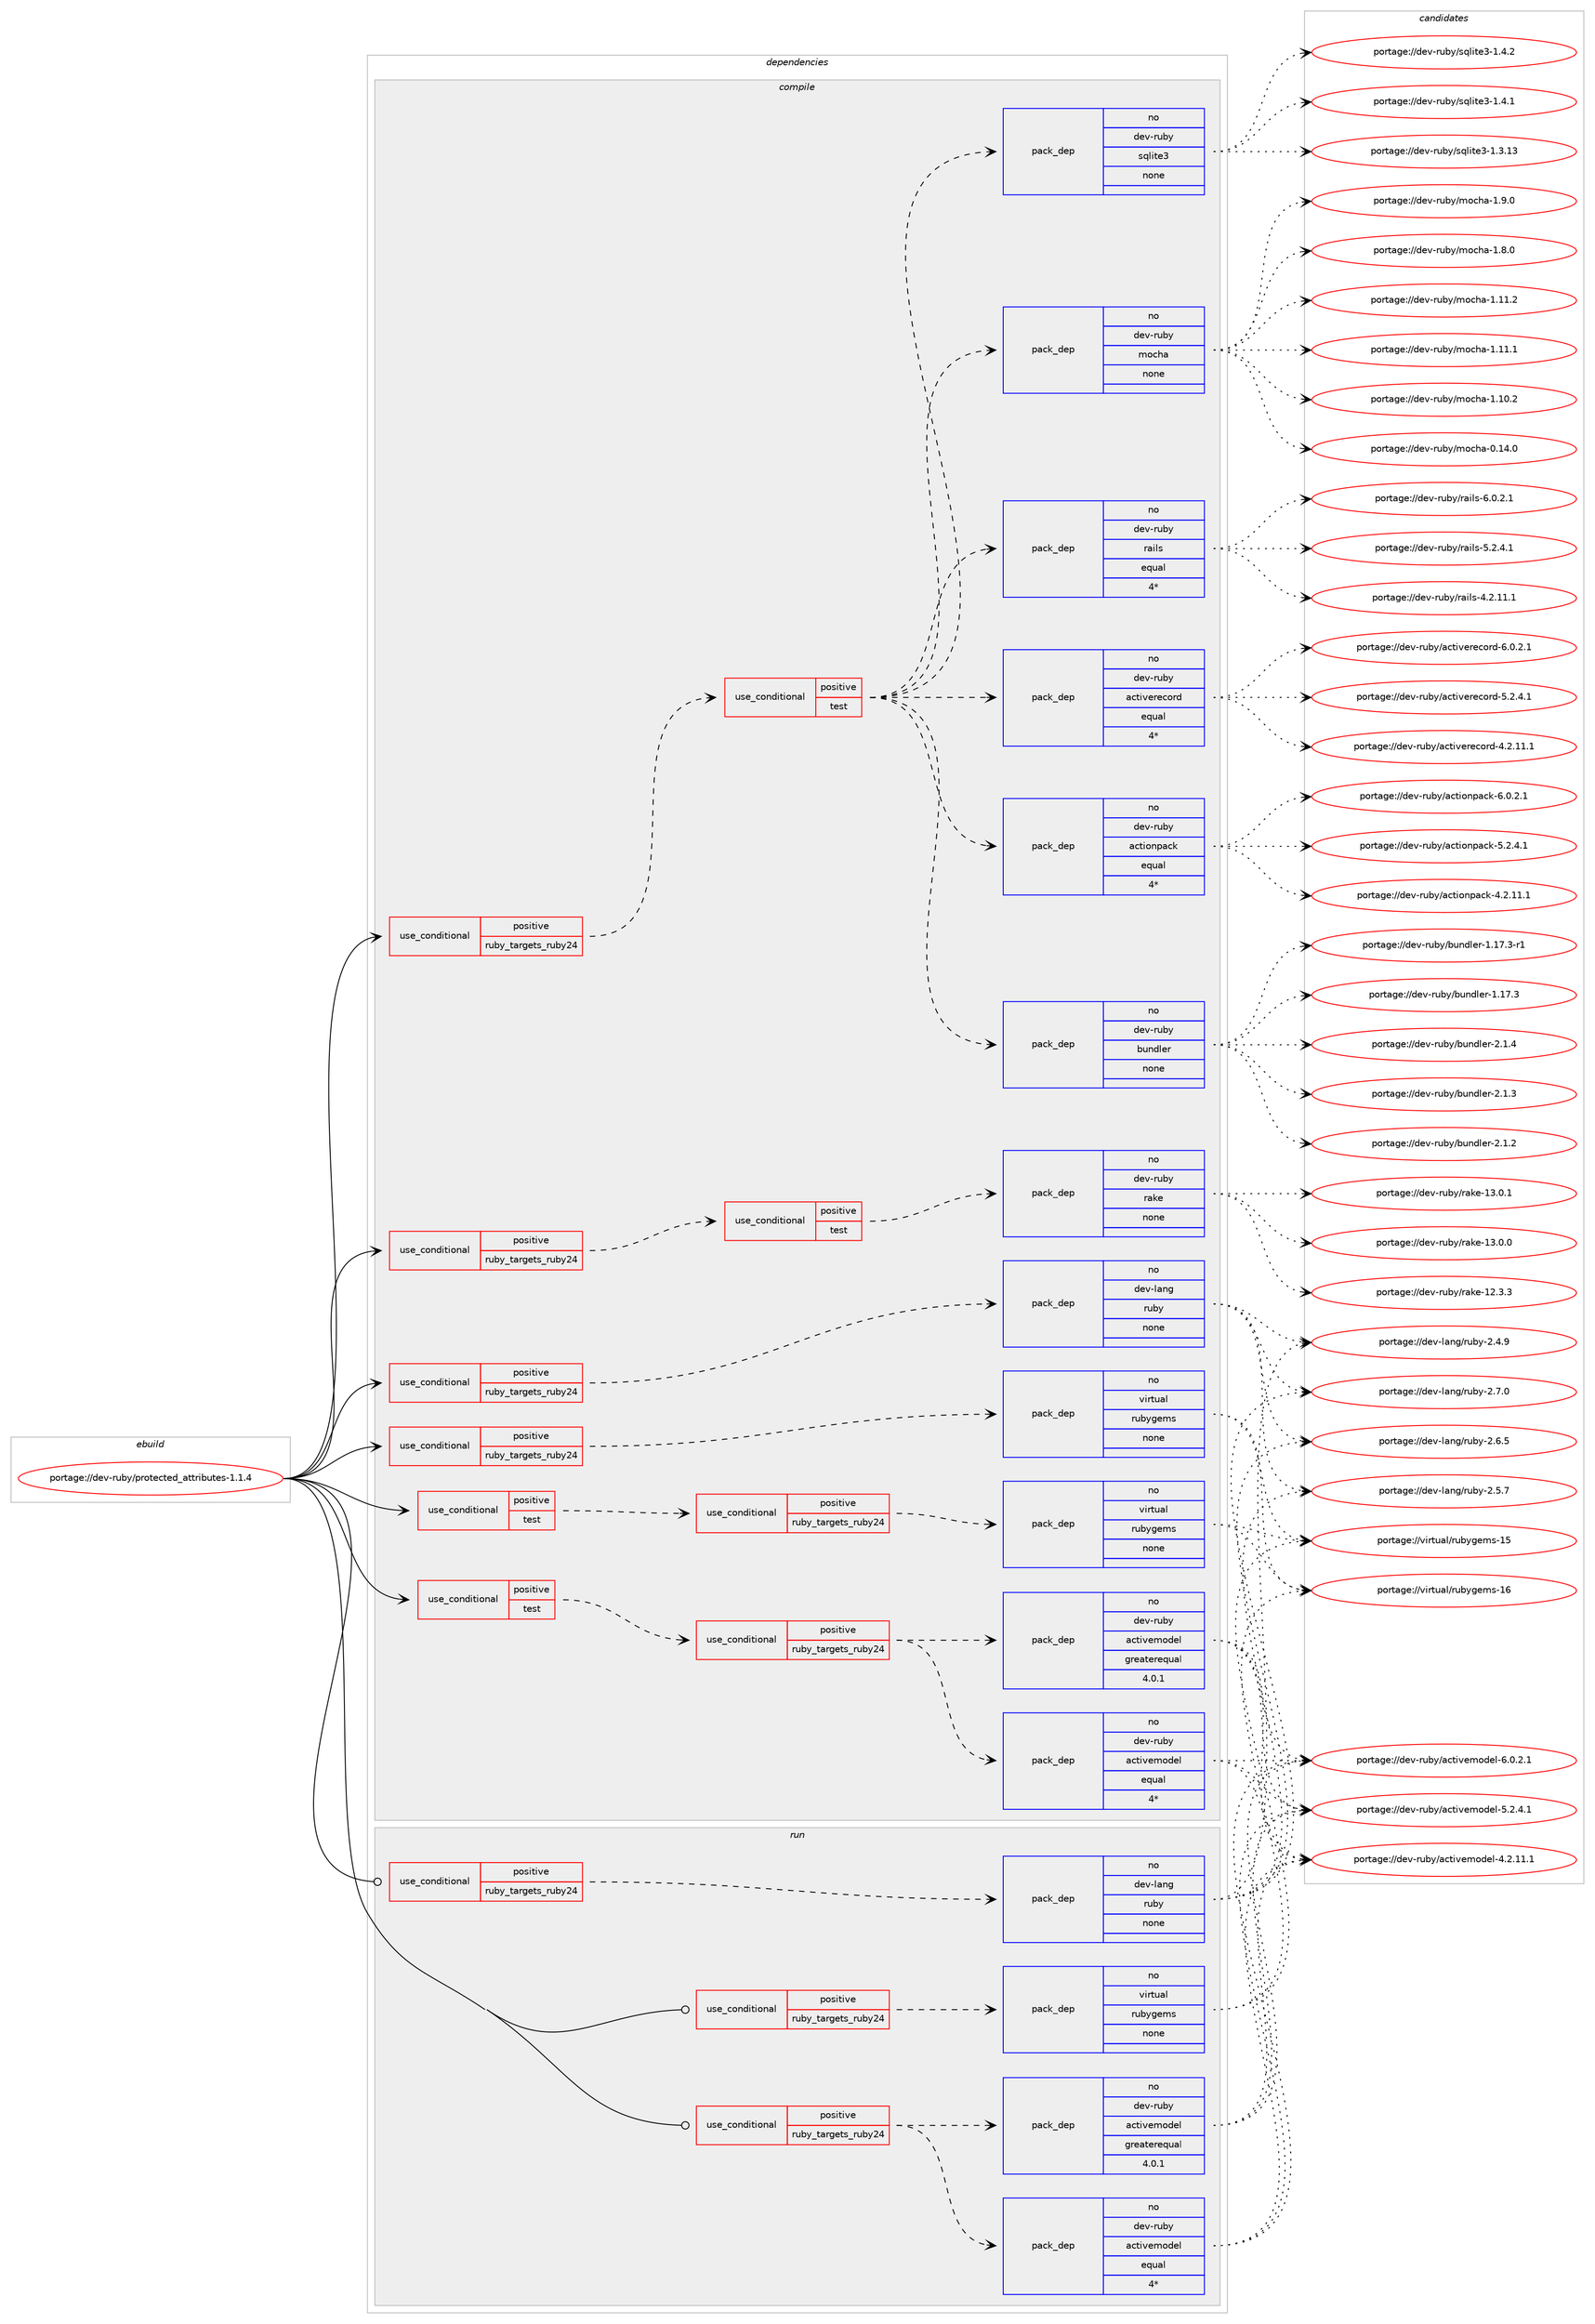 digraph prolog {

# *************
# Graph options
# *************

newrank=true;
concentrate=true;
compound=true;
graph [rankdir=LR,fontname=Helvetica,fontsize=10,ranksep=1.5];#, ranksep=2.5, nodesep=0.2];
edge  [arrowhead=vee];
node  [fontname=Helvetica,fontsize=10];

# **********
# The ebuild
# **********

subgraph cluster_leftcol {
color=gray;
rank=same;
label=<<i>ebuild</i>>;
id [label="portage://dev-ruby/protected_attributes-1.1.4", color=red, width=4, href="../dev-ruby/protected_attributes-1.1.4.svg"];
}

# ****************
# The dependencies
# ****************

subgraph cluster_midcol {
color=gray;
label=<<i>dependencies</i>>;
subgraph cluster_compile {
fillcolor="#eeeeee";
style=filled;
label=<<i>compile</i>>;
subgraph cond78165 {
dependency338332 [label=<<TABLE BORDER="0" CELLBORDER="1" CELLSPACING="0" CELLPADDING="4"><TR><TD ROWSPAN="3" CELLPADDING="10">use_conditional</TD></TR><TR><TD>positive</TD></TR><TR><TD>ruby_targets_ruby24</TD></TR></TABLE>>, shape=none, color=red];
subgraph cond78166 {
dependency338333 [label=<<TABLE BORDER="0" CELLBORDER="1" CELLSPACING="0" CELLPADDING="4"><TR><TD ROWSPAN="3" CELLPADDING="10">use_conditional</TD></TR><TR><TD>positive</TD></TR><TR><TD>test</TD></TR></TABLE>>, shape=none, color=red];
subgraph pack255420 {
dependency338334 [label=<<TABLE BORDER="0" CELLBORDER="1" CELLSPACING="0" CELLPADDING="4" WIDTH="220"><TR><TD ROWSPAN="6" CELLPADDING="30">pack_dep</TD></TR><TR><TD WIDTH="110">no</TD></TR><TR><TD>dev-ruby</TD></TR><TR><TD>bundler</TD></TR><TR><TD>none</TD></TR><TR><TD></TD></TR></TABLE>>, shape=none, color=blue];
}
dependency338333:e -> dependency338334:w [weight=20,style="dashed",arrowhead="vee"];
subgraph pack255421 {
dependency338335 [label=<<TABLE BORDER="0" CELLBORDER="1" CELLSPACING="0" CELLPADDING="4" WIDTH="220"><TR><TD ROWSPAN="6" CELLPADDING="30">pack_dep</TD></TR><TR><TD WIDTH="110">no</TD></TR><TR><TD>dev-ruby</TD></TR><TR><TD>actionpack</TD></TR><TR><TD>equal</TD></TR><TR><TD>4*</TD></TR></TABLE>>, shape=none, color=blue];
}
dependency338333:e -> dependency338335:w [weight=20,style="dashed",arrowhead="vee"];
subgraph pack255422 {
dependency338336 [label=<<TABLE BORDER="0" CELLBORDER="1" CELLSPACING="0" CELLPADDING="4" WIDTH="220"><TR><TD ROWSPAN="6" CELLPADDING="30">pack_dep</TD></TR><TR><TD WIDTH="110">no</TD></TR><TR><TD>dev-ruby</TD></TR><TR><TD>activerecord</TD></TR><TR><TD>equal</TD></TR><TR><TD>4*</TD></TR></TABLE>>, shape=none, color=blue];
}
dependency338333:e -> dependency338336:w [weight=20,style="dashed",arrowhead="vee"];
subgraph pack255423 {
dependency338337 [label=<<TABLE BORDER="0" CELLBORDER="1" CELLSPACING="0" CELLPADDING="4" WIDTH="220"><TR><TD ROWSPAN="6" CELLPADDING="30">pack_dep</TD></TR><TR><TD WIDTH="110">no</TD></TR><TR><TD>dev-ruby</TD></TR><TR><TD>rails</TD></TR><TR><TD>equal</TD></TR><TR><TD>4*</TD></TR></TABLE>>, shape=none, color=blue];
}
dependency338333:e -> dependency338337:w [weight=20,style="dashed",arrowhead="vee"];
subgraph pack255424 {
dependency338338 [label=<<TABLE BORDER="0" CELLBORDER="1" CELLSPACING="0" CELLPADDING="4" WIDTH="220"><TR><TD ROWSPAN="6" CELLPADDING="30">pack_dep</TD></TR><TR><TD WIDTH="110">no</TD></TR><TR><TD>dev-ruby</TD></TR><TR><TD>mocha</TD></TR><TR><TD>none</TD></TR><TR><TD></TD></TR></TABLE>>, shape=none, color=blue];
}
dependency338333:e -> dependency338338:w [weight=20,style="dashed",arrowhead="vee"];
subgraph pack255425 {
dependency338339 [label=<<TABLE BORDER="0" CELLBORDER="1" CELLSPACING="0" CELLPADDING="4" WIDTH="220"><TR><TD ROWSPAN="6" CELLPADDING="30">pack_dep</TD></TR><TR><TD WIDTH="110">no</TD></TR><TR><TD>dev-ruby</TD></TR><TR><TD>sqlite3</TD></TR><TR><TD>none</TD></TR><TR><TD></TD></TR></TABLE>>, shape=none, color=blue];
}
dependency338333:e -> dependency338339:w [weight=20,style="dashed",arrowhead="vee"];
}
dependency338332:e -> dependency338333:w [weight=20,style="dashed",arrowhead="vee"];
}
id:e -> dependency338332:w [weight=20,style="solid",arrowhead="vee"];
subgraph cond78167 {
dependency338340 [label=<<TABLE BORDER="0" CELLBORDER="1" CELLSPACING="0" CELLPADDING="4"><TR><TD ROWSPAN="3" CELLPADDING="10">use_conditional</TD></TR><TR><TD>positive</TD></TR><TR><TD>ruby_targets_ruby24</TD></TR></TABLE>>, shape=none, color=red];
subgraph cond78168 {
dependency338341 [label=<<TABLE BORDER="0" CELLBORDER="1" CELLSPACING="0" CELLPADDING="4"><TR><TD ROWSPAN="3" CELLPADDING="10">use_conditional</TD></TR><TR><TD>positive</TD></TR><TR><TD>test</TD></TR></TABLE>>, shape=none, color=red];
subgraph pack255426 {
dependency338342 [label=<<TABLE BORDER="0" CELLBORDER="1" CELLSPACING="0" CELLPADDING="4" WIDTH="220"><TR><TD ROWSPAN="6" CELLPADDING="30">pack_dep</TD></TR><TR><TD WIDTH="110">no</TD></TR><TR><TD>dev-ruby</TD></TR><TR><TD>rake</TD></TR><TR><TD>none</TD></TR><TR><TD></TD></TR></TABLE>>, shape=none, color=blue];
}
dependency338341:e -> dependency338342:w [weight=20,style="dashed",arrowhead="vee"];
}
dependency338340:e -> dependency338341:w [weight=20,style="dashed",arrowhead="vee"];
}
id:e -> dependency338340:w [weight=20,style="solid",arrowhead="vee"];
subgraph cond78169 {
dependency338343 [label=<<TABLE BORDER="0" CELLBORDER="1" CELLSPACING="0" CELLPADDING="4"><TR><TD ROWSPAN="3" CELLPADDING="10">use_conditional</TD></TR><TR><TD>positive</TD></TR><TR><TD>ruby_targets_ruby24</TD></TR></TABLE>>, shape=none, color=red];
subgraph pack255427 {
dependency338344 [label=<<TABLE BORDER="0" CELLBORDER="1" CELLSPACING="0" CELLPADDING="4" WIDTH="220"><TR><TD ROWSPAN="6" CELLPADDING="30">pack_dep</TD></TR><TR><TD WIDTH="110">no</TD></TR><TR><TD>dev-lang</TD></TR><TR><TD>ruby</TD></TR><TR><TD>none</TD></TR><TR><TD></TD></TR></TABLE>>, shape=none, color=blue];
}
dependency338343:e -> dependency338344:w [weight=20,style="dashed",arrowhead="vee"];
}
id:e -> dependency338343:w [weight=20,style="solid",arrowhead="vee"];
subgraph cond78170 {
dependency338345 [label=<<TABLE BORDER="0" CELLBORDER="1" CELLSPACING="0" CELLPADDING="4"><TR><TD ROWSPAN="3" CELLPADDING="10">use_conditional</TD></TR><TR><TD>positive</TD></TR><TR><TD>ruby_targets_ruby24</TD></TR></TABLE>>, shape=none, color=red];
subgraph pack255428 {
dependency338346 [label=<<TABLE BORDER="0" CELLBORDER="1" CELLSPACING="0" CELLPADDING="4" WIDTH="220"><TR><TD ROWSPAN="6" CELLPADDING="30">pack_dep</TD></TR><TR><TD WIDTH="110">no</TD></TR><TR><TD>virtual</TD></TR><TR><TD>rubygems</TD></TR><TR><TD>none</TD></TR><TR><TD></TD></TR></TABLE>>, shape=none, color=blue];
}
dependency338345:e -> dependency338346:w [weight=20,style="dashed",arrowhead="vee"];
}
id:e -> dependency338345:w [weight=20,style="solid",arrowhead="vee"];
subgraph cond78171 {
dependency338347 [label=<<TABLE BORDER="0" CELLBORDER="1" CELLSPACING="0" CELLPADDING="4"><TR><TD ROWSPAN="3" CELLPADDING="10">use_conditional</TD></TR><TR><TD>positive</TD></TR><TR><TD>test</TD></TR></TABLE>>, shape=none, color=red];
subgraph cond78172 {
dependency338348 [label=<<TABLE BORDER="0" CELLBORDER="1" CELLSPACING="0" CELLPADDING="4"><TR><TD ROWSPAN="3" CELLPADDING="10">use_conditional</TD></TR><TR><TD>positive</TD></TR><TR><TD>ruby_targets_ruby24</TD></TR></TABLE>>, shape=none, color=red];
subgraph pack255429 {
dependency338349 [label=<<TABLE BORDER="0" CELLBORDER="1" CELLSPACING="0" CELLPADDING="4" WIDTH="220"><TR><TD ROWSPAN="6" CELLPADDING="30">pack_dep</TD></TR><TR><TD WIDTH="110">no</TD></TR><TR><TD>dev-ruby</TD></TR><TR><TD>activemodel</TD></TR><TR><TD>equal</TD></TR><TR><TD>4*</TD></TR></TABLE>>, shape=none, color=blue];
}
dependency338348:e -> dependency338349:w [weight=20,style="dashed",arrowhead="vee"];
subgraph pack255430 {
dependency338350 [label=<<TABLE BORDER="0" CELLBORDER="1" CELLSPACING="0" CELLPADDING="4" WIDTH="220"><TR><TD ROWSPAN="6" CELLPADDING="30">pack_dep</TD></TR><TR><TD WIDTH="110">no</TD></TR><TR><TD>dev-ruby</TD></TR><TR><TD>activemodel</TD></TR><TR><TD>greaterequal</TD></TR><TR><TD>4.0.1</TD></TR></TABLE>>, shape=none, color=blue];
}
dependency338348:e -> dependency338350:w [weight=20,style="dashed",arrowhead="vee"];
}
dependency338347:e -> dependency338348:w [weight=20,style="dashed",arrowhead="vee"];
}
id:e -> dependency338347:w [weight=20,style="solid",arrowhead="vee"];
subgraph cond78173 {
dependency338351 [label=<<TABLE BORDER="0" CELLBORDER="1" CELLSPACING="0" CELLPADDING="4"><TR><TD ROWSPAN="3" CELLPADDING="10">use_conditional</TD></TR><TR><TD>positive</TD></TR><TR><TD>test</TD></TR></TABLE>>, shape=none, color=red];
subgraph cond78174 {
dependency338352 [label=<<TABLE BORDER="0" CELLBORDER="1" CELLSPACING="0" CELLPADDING="4"><TR><TD ROWSPAN="3" CELLPADDING="10">use_conditional</TD></TR><TR><TD>positive</TD></TR><TR><TD>ruby_targets_ruby24</TD></TR></TABLE>>, shape=none, color=red];
subgraph pack255431 {
dependency338353 [label=<<TABLE BORDER="0" CELLBORDER="1" CELLSPACING="0" CELLPADDING="4" WIDTH="220"><TR><TD ROWSPAN="6" CELLPADDING="30">pack_dep</TD></TR><TR><TD WIDTH="110">no</TD></TR><TR><TD>virtual</TD></TR><TR><TD>rubygems</TD></TR><TR><TD>none</TD></TR><TR><TD></TD></TR></TABLE>>, shape=none, color=blue];
}
dependency338352:e -> dependency338353:w [weight=20,style="dashed",arrowhead="vee"];
}
dependency338351:e -> dependency338352:w [weight=20,style="dashed",arrowhead="vee"];
}
id:e -> dependency338351:w [weight=20,style="solid",arrowhead="vee"];
}
subgraph cluster_compileandrun {
fillcolor="#eeeeee";
style=filled;
label=<<i>compile and run</i>>;
}
subgraph cluster_run {
fillcolor="#eeeeee";
style=filled;
label=<<i>run</i>>;
subgraph cond78175 {
dependency338354 [label=<<TABLE BORDER="0" CELLBORDER="1" CELLSPACING="0" CELLPADDING="4"><TR><TD ROWSPAN="3" CELLPADDING="10">use_conditional</TD></TR><TR><TD>positive</TD></TR><TR><TD>ruby_targets_ruby24</TD></TR></TABLE>>, shape=none, color=red];
subgraph pack255432 {
dependency338355 [label=<<TABLE BORDER="0" CELLBORDER="1" CELLSPACING="0" CELLPADDING="4" WIDTH="220"><TR><TD ROWSPAN="6" CELLPADDING="30">pack_dep</TD></TR><TR><TD WIDTH="110">no</TD></TR><TR><TD>dev-lang</TD></TR><TR><TD>ruby</TD></TR><TR><TD>none</TD></TR><TR><TD></TD></TR></TABLE>>, shape=none, color=blue];
}
dependency338354:e -> dependency338355:w [weight=20,style="dashed",arrowhead="vee"];
}
id:e -> dependency338354:w [weight=20,style="solid",arrowhead="odot"];
subgraph cond78176 {
dependency338356 [label=<<TABLE BORDER="0" CELLBORDER="1" CELLSPACING="0" CELLPADDING="4"><TR><TD ROWSPAN="3" CELLPADDING="10">use_conditional</TD></TR><TR><TD>positive</TD></TR><TR><TD>ruby_targets_ruby24</TD></TR></TABLE>>, shape=none, color=red];
subgraph pack255433 {
dependency338357 [label=<<TABLE BORDER="0" CELLBORDER="1" CELLSPACING="0" CELLPADDING="4" WIDTH="220"><TR><TD ROWSPAN="6" CELLPADDING="30">pack_dep</TD></TR><TR><TD WIDTH="110">no</TD></TR><TR><TD>dev-ruby</TD></TR><TR><TD>activemodel</TD></TR><TR><TD>equal</TD></TR><TR><TD>4*</TD></TR></TABLE>>, shape=none, color=blue];
}
dependency338356:e -> dependency338357:w [weight=20,style="dashed",arrowhead="vee"];
subgraph pack255434 {
dependency338358 [label=<<TABLE BORDER="0" CELLBORDER="1" CELLSPACING="0" CELLPADDING="4" WIDTH="220"><TR><TD ROWSPAN="6" CELLPADDING="30">pack_dep</TD></TR><TR><TD WIDTH="110">no</TD></TR><TR><TD>dev-ruby</TD></TR><TR><TD>activemodel</TD></TR><TR><TD>greaterequal</TD></TR><TR><TD>4.0.1</TD></TR></TABLE>>, shape=none, color=blue];
}
dependency338356:e -> dependency338358:w [weight=20,style="dashed",arrowhead="vee"];
}
id:e -> dependency338356:w [weight=20,style="solid",arrowhead="odot"];
subgraph cond78177 {
dependency338359 [label=<<TABLE BORDER="0" CELLBORDER="1" CELLSPACING="0" CELLPADDING="4"><TR><TD ROWSPAN="3" CELLPADDING="10">use_conditional</TD></TR><TR><TD>positive</TD></TR><TR><TD>ruby_targets_ruby24</TD></TR></TABLE>>, shape=none, color=red];
subgraph pack255435 {
dependency338360 [label=<<TABLE BORDER="0" CELLBORDER="1" CELLSPACING="0" CELLPADDING="4" WIDTH="220"><TR><TD ROWSPAN="6" CELLPADDING="30">pack_dep</TD></TR><TR><TD WIDTH="110">no</TD></TR><TR><TD>virtual</TD></TR><TR><TD>rubygems</TD></TR><TR><TD>none</TD></TR><TR><TD></TD></TR></TABLE>>, shape=none, color=blue];
}
dependency338359:e -> dependency338360:w [weight=20,style="dashed",arrowhead="vee"];
}
id:e -> dependency338359:w [weight=20,style="solid",arrowhead="odot"];
}
}

# **************
# The candidates
# **************

subgraph cluster_choices {
rank=same;
color=gray;
label=<<i>candidates</i>>;

subgraph choice255420 {
color=black;
nodesep=1;
choice10010111845114117981214798117110100108101114455046494652 [label="portage://dev-ruby/bundler-2.1.4", color=red, width=4,href="../dev-ruby/bundler-2.1.4.svg"];
choice10010111845114117981214798117110100108101114455046494651 [label="portage://dev-ruby/bundler-2.1.3", color=red, width=4,href="../dev-ruby/bundler-2.1.3.svg"];
choice10010111845114117981214798117110100108101114455046494650 [label="portage://dev-ruby/bundler-2.1.2", color=red, width=4,href="../dev-ruby/bundler-2.1.2.svg"];
choice10010111845114117981214798117110100108101114454946495546514511449 [label="portage://dev-ruby/bundler-1.17.3-r1", color=red, width=4,href="../dev-ruby/bundler-1.17.3-r1.svg"];
choice1001011184511411798121479811711010010810111445494649554651 [label="portage://dev-ruby/bundler-1.17.3", color=red, width=4,href="../dev-ruby/bundler-1.17.3.svg"];
dependency338334:e -> choice10010111845114117981214798117110100108101114455046494652:w [style=dotted,weight="100"];
dependency338334:e -> choice10010111845114117981214798117110100108101114455046494651:w [style=dotted,weight="100"];
dependency338334:e -> choice10010111845114117981214798117110100108101114455046494650:w [style=dotted,weight="100"];
dependency338334:e -> choice10010111845114117981214798117110100108101114454946495546514511449:w [style=dotted,weight="100"];
dependency338334:e -> choice1001011184511411798121479811711010010810111445494649554651:w [style=dotted,weight="100"];
}
subgraph choice255421 {
color=black;
nodesep=1;
choice100101118451141179812147979911610511111011297991074554464846504649 [label="portage://dev-ruby/actionpack-6.0.2.1", color=red, width=4,href="../dev-ruby/actionpack-6.0.2.1.svg"];
choice100101118451141179812147979911610511111011297991074553465046524649 [label="portage://dev-ruby/actionpack-5.2.4.1", color=red, width=4,href="../dev-ruby/actionpack-5.2.4.1.svg"];
choice10010111845114117981214797991161051111101129799107455246504649494649 [label="portage://dev-ruby/actionpack-4.2.11.1", color=red, width=4,href="../dev-ruby/actionpack-4.2.11.1.svg"];
dependency338335:e -> choice100101118451141179812147979911610511111011297991074554464846504649:w [style=dotted,weight="100"];
dependency338335:e -> choice100101118451141179812147979911610511111011297991074553465046524649:w [style=dotted,weight="100"];
dependency338335:e -> choice10010111845114117981214797991161051111101129799107455246504649494649:w [style=dotted,weight="100"];
}
subgraph choice255422 {
color=black;
nodesep=1;
choice1001011184511411798121479799116105118101114101991111141004554464846504649 [label="portage://dev-ruby/activerecord-6.0.2.1", color=red, width=4,href="../dev-ruby/activerecord-6.0.2.1.svg"];
choice1001011184511411798121479799116105118101114101991111141004553465046524649 [label="portage://dev-ruby/activerecord-5.2.4.1", color=red, width=4,href="../dev-ruby/activerecord-5.2.4.1.svg"];
choice100101118451141179812147979911610511810111410199111114100455246504649494649 [label="portage://dev-ruby/activerecord-4.2.11.1", color=red, width=4,href="../dev-ruby/activerecord-4.2.11.1.svg"];
dependency338336:e -> choice1001011184511411798121479799116105118101114101991111141004554464846504649:w [style=dotted,weight="100"];
dependency338336:e -> choice1001011184511411798121479799116105118101114101991111141004553465046524649:w [style=dotted,weight="100"];
dependency338336:e -> choice100101118451141179812147979911610511810111410199111114100455246504649494649:w [style=dotted,weight="100"];
}
subgraph choice255423 {
color=black;
nodesep=1;
choice100101118451141179812147114971051081154554464846504649 [label="portage://dev-ruby/rails-6.0.2.1", color=red, width=4,href="../dev-ruby/rails-6.0.2.1.svg"];
choice100101118451141179812147114971051081154553465046524649 [label="portage://dev-ruby/rails-5.2.4.1", color=red, width=4,href="../dev-ruby/rails-5.2.4.1.svg"];
choice10010111845114117981214711497105108115455246504649494649 [label="portage://dev-ruby/rails-4.2.11.1", color=red, width=4,href="../dev-ruby/rails-4.2.11.1.svg"];
dependency338337:e -> choice100101118451141179812147114971051081154554464846504649:w [style=dotted,weight="100"];
dependency338337:e -> choice100101118451141179812147114971051081154553465046524649:w [style=dotted,weight="100"];
dependency338337:e -> choice10010111845114117981214711497105108115455246504649494649:w [style=dotted,weight="100"];
}
subgraph choice255424 {
color=black;
nodesep=1;
choice1001011184511411798121471091119910497454946574648 [label="portage://dev-ruby/mocha-1.9.0", color=red, width=4,href="../dev-ruby/mocha-1.9.0.svg"];
choice1001011184511411798121471091119910497454946564648 [label="portage://dev-ruby/mocha-1.8.0", color=red, width=4,href="../dev-ruby/mocha-1.8.0.svg"];
choice100101118451141179812147109111991049745494649494650 [label="portage://dev-ruby/mocha-1.11.2", color=red, width=4,href="../dev-ruby/mocha-1.11.2.svg"];
choice100101118451141179812147109111991049745494649494649 [label="portage://dev-ruby/mocha-1.11.1", color=red, width=4,href="../dev-ruby/mocha-1.11.1.svg"];
choice100101118451141179812147109111991049745494649484650 [label="portage://dev-ruby/mocha-1.10.2", color=red, width=4,href="../dev-ruby/mocha-1.10.2.svg"];
choice100101118451141179812147109111991049745484649524648 [label="portage://dev-ruby/mocha-0.14.0", color=red, width=4,href="../dev-ruby/mocha-0.14.0.svg"];
dependency338338:e -> choice1001011184511411798121471091119910497454946574648:w [style=dotted,weight="100"];
dependency338338:e -> choice1001011184511411798121471091119910497454946564648:w [style=dotted,weight="100"];
dependency338338:e -> choice100101118451141179812147109111991049745494649494650:w [style=dotted,weight="100"];
dependency338338:e -> choice100101118451141179812147109111991049745494649494649:w [style=dotted,weight="100"];
dependency338338:e -> choice100101118451141179812147109111991049745494649484650:w [style=dotted,weight="100"];
dependency338338:e -> choice100101118451141179812147109111991049745484649524648:w [style=dotted,weight="100"];
}
subgraph choice255425 {
color=black;
nodesep=1;
choice10010111845114117981214711511310810511610151454946524650 [label="portage://dev-ruby/sqlite3-1.4.2", color=red, width=4,href="../dev-ruby/sqlite3-1.4.2.svg"];
choice10010111845114117981214711511310810511610151454946524649 [label="portage://dev-ruby/sqlite3-1.4.1", color=red, width=4,href="../dev-ruby/sqlite3-1.4.1.svg"];
choice1001011184511411798121471151131081051161015145494651464951 [label="portage://dev-ruby/sqlite3-1.3.13", color=red, width=4,href="../dev-ruby/sqlite3-1.3.13.svg"];
dependency338339:e -> choice10010111845114117981214711511310810511610151454946524650:w [style=dotted,weight="100"];
dependency338339:e -> choice10010111845114117981214711511310810511610151454946524649:w [style=dotted,weight="100"];
dependency338339:e -> choice1001011184511411798121471151131081051161015145494651464951:w [style=dotted,weight="100"];
}
subgraph choice255426 {
color=black;
nodesep=1;
choice1001011184511411798121471149710710145495146484649 [label="portage://dev-ruby/rake-13.0.1", color=red, width=4,href="../dev-ruby/rake-13.0.1.svg"];
choice1001011184511411798121471149710710145495146484648 [label="portage://dev-ruby/rake-13.0.0", color=red, width=4,href="../dev-ruby/rake-13.0.0.svg"];
choice1001011184511411798121471149710710145495046514651 [label="portage://dev-ruby/rake-12.3.3", color=red, width=4,href="../dev-ruby/rake-12.3.3.svg"];
dependency338342:e -> choice1001011184511411798121471149710710145495146484649:w [style=dotted,weight="100"];
dependency338342:e -> choice1001011184511411798121471149710710145495146484648:w [style=dotted,weight="100"];
dependency338342:e -> choice1001011184511411798121471149710710145495046514651:w [style=dotted,weight="100"];
}
subgraph choice255427 {
color=black;
nodesep=1;
choice10010111845108971101034711411798121455046554648 [label="portage://dev-lang/ruby-2.7.0", color=red, width=4,href="../dev-lang/ruby-2.7.0.svg"];
choice10010111845108971101034711411798121455046544653 [label="portage://dev-lang/ruby-2.6.5", color=red, width=4,href="../dev-lang/ruby-2.6.5.svg"];
choice10010111845108971101034711411798121455046534655 [label="portage://dev-lang/ruby-2.5.7", color=red, width=4,href="../dev-lang/ruby-2.5.7.svg"];
choice10010111845108971101034711411798121455046524657 [label="portage://dev-lang/ruby-2.4.9", color=red, width=4,href="../dev-lang/ruby-2.4.9.svg"];
dependency338344:e -> choice10010111845108971101034711411798121455046554648:w [style=dotted,weight="100"];
dependency338344:e -> choice10010111845108971101034711411798121455046544653:w [style=dotted,weight="100"];
dependency338344:e -> choice10010111845108971101034711411798121455046534655:w [style=dotted,weight="100"];
dependency338344:e -> choice10010111845108971101034711411798121455046524657:w [style=dotted,weight="100"];
}
subgraph choice255428 {
color=black;
nodesep=1;
choice118105114116117971084711411798121103101109115454954 [label="portage://virtual/rubygems-16", color=red, width=4,href="../virtual/rubygems-16.svg"];
choice118105114116117971084711411798121103101109115454953 [label="portage://virtual/rubygems-15", color=red, width=4,href="../virtual/rubygems-15.svg"];
dependency338346:e -> choice118105114116117971084711411798121103101109115454954:w [style=dotted,weight="100"];
dependency338346:e -> choice118105114116117971084711411798121103101109115454953:w [style=dotted,weight="100"];
}
subgraph choice255429 {
color=black;
nodesep=1;
choice10010111845114117981214797991161051181011091111001011084554464846504649 [label="portage://dev-ruby/activemodel-6.0.2.1", color=red, width=4,href="../dev-ruby/activemodel-6.0.2.1.svg"];
choice10010111845114117981214797991161051181011091111001011084553465046524649 [label="portage://dev-ruby/activemodel-5.2.4.1", color=red, width=4,href="../dev-ruby/activemodel-5.2.4.1.svg"];
choice1001011184511411798121479799116105118101109111100101108455246504649494649 [label="portage://dev-ruby/activemodel-4.2.11.1", color=red, width=4,href="../dev-ruby/activemodel-4.2.11.1.svg"];
dependency338349:e -> choice10010111845114117981214797991161051181011091111001011084554464846504649:w [style=dotted,weight="100"];
dependency338349:e -> choice10010111845114117981214797991161051181011091111001011084553465046524649:w [style=dotted,weight="100"];
dependency338349:e -> choice1001011184511411798121479799116105118101109111100101108455246504649494649:w [style=dotted,weight="100"];
}
subgraph choice255430 {
color=black;
nodesep=1;
choice10010111845114117981214797991161051181011091111001011084554464846504649 [label="portage://dev-ruby/activemodel-6.0.2.1", color=red, width=4,href="../dev-ruby/activemodel-6.0.2.1.svg"];
choice10010111845114117981214797991161051181011091111001011084553465046524649 [label="portage://dev-ruby/activemodel-5.2.4.1", color=red, width=4,href="../dev-ruby/activemodel-5.2.4.1.svg"];
choice1001011184511411798121479799116105118101109111100101108455246504649494649 [label="portage://dev-ruby/activemodel-4.2.11.1", color=red, width=4,href="../dev-ruby/activemodel-4.2.11.1.svg"];
dependency338350:e -> choice10010111845114117981214797991161051181011091111001011084554464846504649:w [style=dotted,weight="100"];
dependency338350:e -> choice10010111845114117981214797991161051181011091111001011084553465046524649:w [style=dotted,weight="100"];
dependency338350:e -> choice1001011184511411798121479799116105118101109111100101108455246504649494649:w [style=dotted,weight="100"];
}
subgraph choice255431 {
color=black;
nodesep=1;
choice118105114116117971084711411798121103101109115454954 [label="portage://virtual/rubygems-16", color=red, width=4,href="../virtual/rubygems-16.svg"];
choice118105114116117971084711411798121103101109115454953 [label="portage://virtual/rubygems-15", color=red, width=4,href="../virtual/rubygems-15.svg"];
dependency338353:e -> choice118105114116117971084711411798121103101109115454954:w [style=dotted,weight="100"];
dependency338353:e -> choice118105114116117971084711411798121103101109115454953:w [style=dotted,weight="100"];
}
subgraph choice255432 {
color=black;
nodesep=1;
choice10010111845108971101034711411798121455046554648 [label="portage://dev-lang/ruby-2.7.0", color=red, width=4,href="../dev-lang/ruby-2.7.0.svg"];
choice10010111845108971101034711411798121455046544653 [label="portage://dev-lang/ruby-2.6.5", color=red, width=4,href="../dev-lang/ruby-2.6.5.svg"];
choice10010111845108971101034711411798121455046534655 [label="portage://dev-lang/ruby-2.5.7", color=red, width=4,href="../dev-lang/ruby-2.5.7.svg"];
choice10010111845108971101034711411798121455046524657 [label="portage://dev-lang/ruby-2.4.9", color=red, width=4,href="../dev-lang/ruby-2.4.9.svg"];
dependency338355:e -> choice10010111845108971101034711411798121455046554648:w [style=dotted,weight="100"];
dependency338355:e -> choice10010111845108971101034711411798121455046544653:w [style=dotted,weight="100"];
dependency338355:e -> choice10010111845108971101034711411798121455046534655:w [style=dotted,weight="100"];
dependency338355:e -> choice10010111845108971101034711411798121455046524657:w [style=dotted,weight="100"];
}
subgraph choice255433 {
color=black;
nodesep=1;
choice10010111845114117981214797991161051181011091111001011084554464846504649 [label="portage://dev-ruby/activemodel-6.0.2.1", color=red, width=4,href="../dev-ruby/activemodel-6.0.2.1.svg"];
choice10010111845114117981214797991161051181011091111001011084553465046524649 [label="portage://dev-ruby/activemodel-5.2.4.1", color=red, width=4,href="../dev-ruby/activemodel-5.2.4.1.svg"];
choice1001011184511411798121479799116105118101109111100101108455246504649494649 [label="portage://dev-ruby/activemodel-4.2.11.1", color=red, width=4,href="../dev-ruby/activemodel-4.2.11.1.svg"];
dependency338357:e -> choice10010111845114117981214797991161051181011091111001011084554464846504649:w [style=dotted,weight="100"];
dependency338357:e -> choice10010111845114117981214797991161051181011091111001011084553465046524649:w [style=dotted,weight="100"];
dependency338357:e -> choice1001011184511411798121479799116105118101109111100101108455246504649494649:w [style=dotted,weight="100"];
}
subgraph choice255434 {
color=black;
nodesep=1;
choice10010111845114117981214797991161051181011091111001011084554464846504649 [label="portage://dev-ruby/activemodel-6.0.2.1", color=red, width=4,href="../dev-ruby/activemodel-6.0.2.1.svg"];
choice10010111845114117981214797991161051181011091111001011084553465046524649 [label="portage://dev-ruby/activemodel-5.2.4.1", color=red, width=4,href="../dev-ruby/activemodel-5.2.4.1.svg"];
choice1001011184511411798121479799116105118101109111100101108455246504649494649 [label="portage://dev-ruby/activemodel-4.2.11.1", color=red, width=4,href="../dev-ruby/activemodel-4.2.11.1.svg"];
dependency338358:e -> choice10010111845114117981214797991161051181011091111001011084554464846504649:w [style=dotted,weight="100"];
dependency338358:e -> choice10010111845114117981214797991161051181011091111001011084553465046524649:w [style=dotted,weight="100"];
dependency338358:e -> choice1001011184511411798121479799116105118101109111100101108455246504649494649:w [style=dotted,weight="100"];
}
subgraph choice255435 {
color=black;
nodesep=1;
choice118105114116117971084711411798121103101109115454954 [label="portage://virtual/rubygems-16", color=red, width=4,href="../virtual/rubygems-16.svg"];
choice118105114116117971084711411798121103101109115454953 [label="portage://virtual/rubygems-15", color=red, width=4,href="../virtual/rubygems-15.svg"];
dependency338360:e -> choice118105114116117971084711411798121103101109115454954:w [style=dotted,weight="100"];
dependency338360:e -> choice118105114116117971084711411798121103101109115454953:w [style=dotted,weight="100"];
}
}

}

